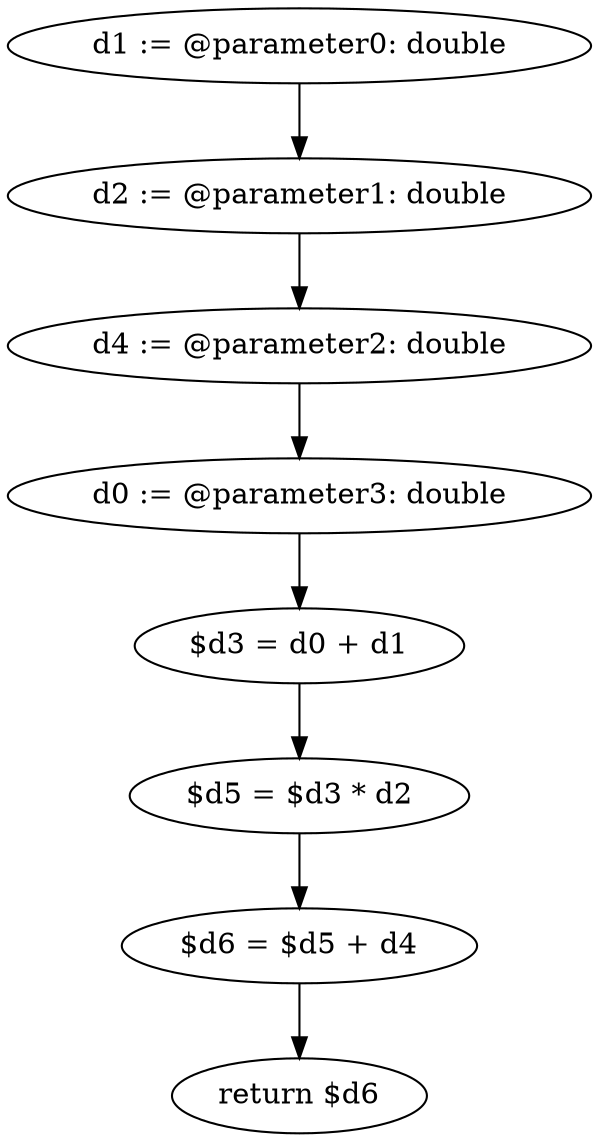 digraph "unitGraph" {
    "d1 := @parameter0: double"
    "d2 := @parameter1: double"
    "d4 := @parameter2: double"
    "d0 := @parameter3: double"
    "$d3 = d0 + d1"
    "$d5 = $d3 * d2"
    "$d6 = $d5 + d4"
    "return $d6"
    "d1 := @parameter0: double"->"d2 := @parameter1: double";
    "d2 := @parameter1: double"->"d4 := @parameter2: double";
    "d4 := @parameter2: double"->"d0 := @parameter3: double";
    "d0 := @parameter3: double"->"$d3 = d0 + d1";
    "$d3 = d0 + d1"->"$d5 = $d3 * d2";
    "$d5 = $d3 * d2"->"$d6 = $d5 + d4";
    "$d6 = $d5 + d4"->"return $d6";
}
